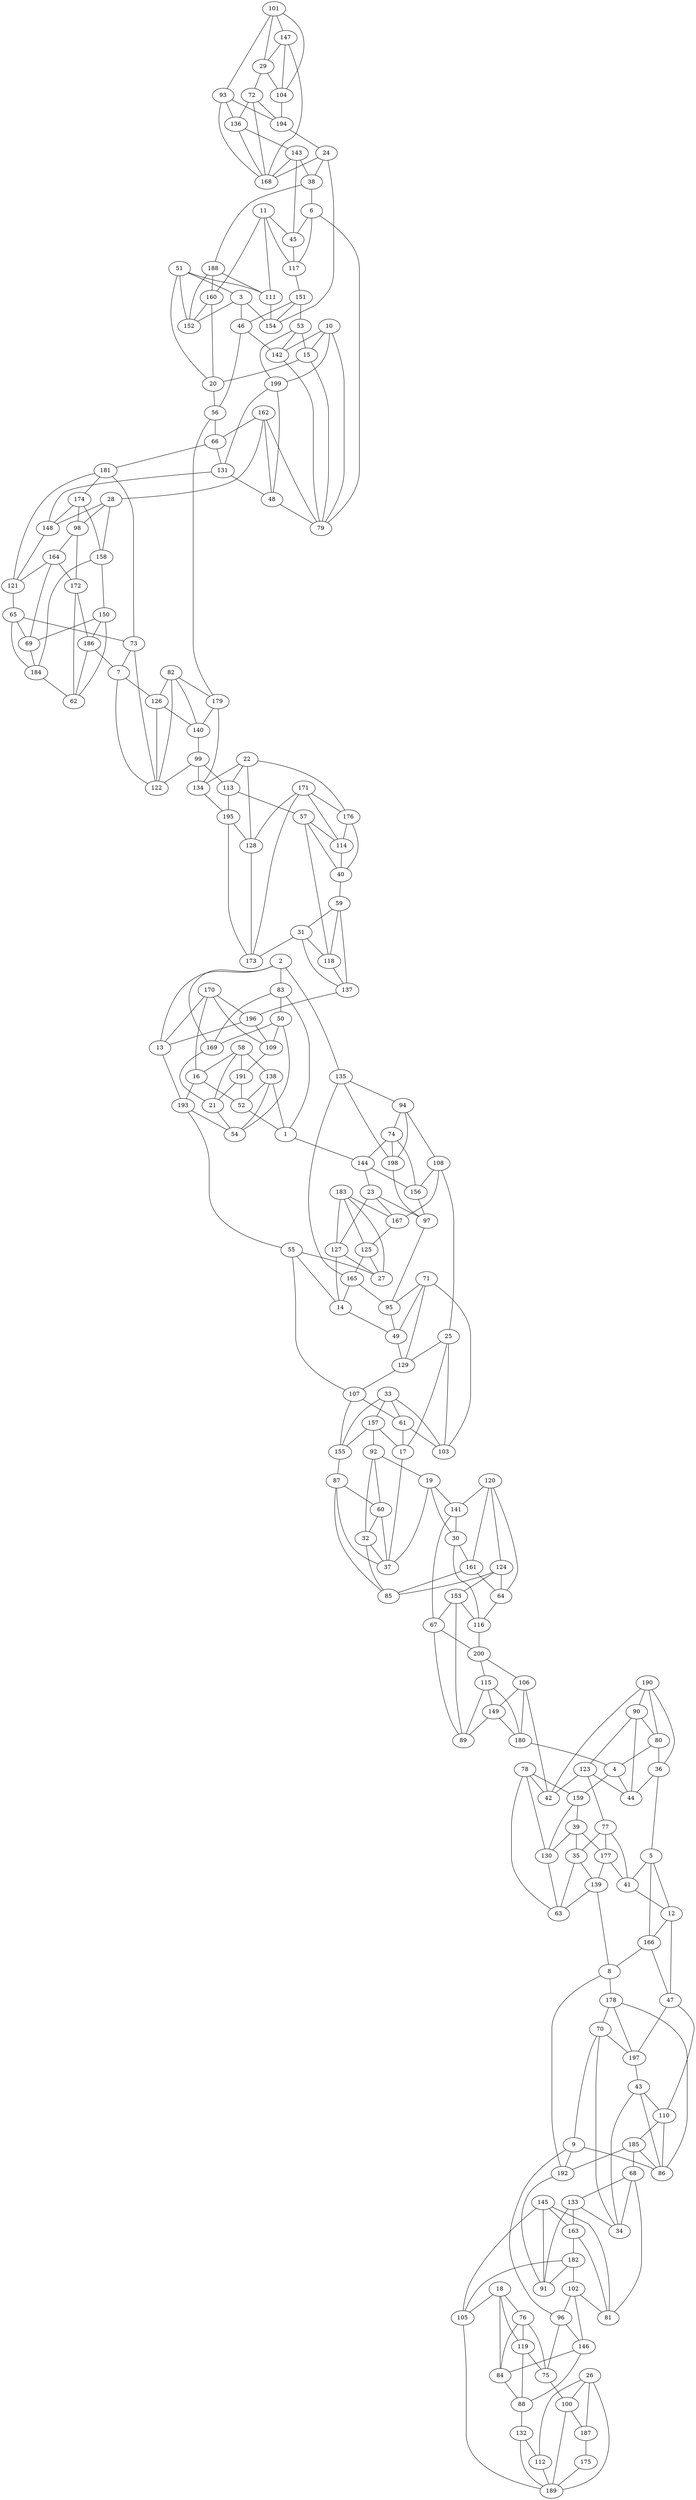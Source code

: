 graph G_1 {
    101;
    147;
    29;
    104;
    93;
    72;
    194;
    24;
    136;
    143;
    168;
    38;
    188;
    11;
    160;
    6;
    45;
    117;
    51;
    3;
    152;
    111;
    151;
    154;
    53;
    46;
    10;
    15;
    142;
    20;
    56;
    162;
    66;
    199;
    131;
    48;
    28;
    79;
    181;
    174;
    148;
    98;
    164;
    158;
    121;
    150;
    65;
    69;
    172;
    186;
    184;
    73;
    7;
    62;
    82;
    126;
    179;
    140;
    99;
    122;
    22;
    134;
    113;
    171;
    176;
    57;
    114;
    195;
    128;
    40;
    59;
    31;
    118;
    173;
    137;
    170;
    196;
    2;
    83;
    50;
    13;
    109;
    169;
    58;
    191;
    21;
    16;
    193;
    138;
    54;
    52;
    1;
    135;
    94;
    74;
    144;
    108;
    156;
    198;
    23;
    97;
    183;
    167;
    125;
    127;
    55;
    27;
    165;
    14;
    71;
    95;
    49;
    25;
    129;
    107;
    33;
    61;
    103;
    157;
    155;
    17;
    92;
    87;
    60;
    32;
    19;
    37;
    120;
    141;
    30;
    161;
    124;
    64;
    85;
    153;
    67;
    116;
    200;
    106;
    115;
    149;
    89;
    180;
    190;
    90;
    80;
    123;
    36;
    4;
    44;
    78;
    159;
    42;
    39;
    130;
    77;
    35;
    177;
    139;
    63;
    5;
    41;
    12;
    166;
    47;
    8;
    178;
    70;
    197;
    43;
    110;
    185;
    9;
    86;
    192;
    68;
    133;
    34;
    145;
    163;
    182;
    91;
    102;
    81;
    96;
    18;
    105;
    146;
    76;
    84;
    119;
    75;
    88;
    132;
    26;
    100;
    187;
    112;
    175;
    189;
    101 -- 147;
    101 -- 29;
    147 -- 29;
    101 -- 104;
    147 -- 104;
    29 -- 104;
    101 -- 93;
    29 -- 72;
    104 -- 194;
    93 -- 194;
    72 -- 194;
    194 -- 24;
    93 -- 136;
    72 -- 136;
    136 -- 143;
    147 -- 168;
    93 -- 168;
    72 -- 168;
    24 -- 168;
    136 -- 168;
    143 -- 168;
    24 -- 38;
    143 -- 38;
    38 -- 188;
    188 -- 160;
    11 -- 160;
    38 -- 6;
    143 -- 45;
    11 -- 45;
    6 -- 45;
    11 -- 117;
    6 -- 117;
    45 -- 117;
    51 -- 3;
    188 -- 152;
    160 -- 152;
    51 -- 152;
    3 -- 152;
    188 -- 111;
    11 -- 111;
    51 -- 111;
    117 -- 151;
    24 -- 154;
    3 -- 154;
    111 -- 154;
    151 -- 154;
    151 -- 53;
    3 -- 46;
    151 -- 46;
    53 -- 15;
    10 -- 15;
    53 -- 142;
    46 -- 142;
    10 -- 142;
    160 -- 20;
    51 -- 20;
    15 -- 20;
    46 -- 56;
    20 -- 56;
    56 -- 66;
    162 -- 66;
    53 -- 199;
    10 -- 199;
    66 -- 131;
    199 -- 131;
    162 -- 48;
    199 -- 48;
    131 -- 48;
    162 -- 28;
    6 -- 79;
    10 -- 79;
    15 -- 79;
    142 -- 79;
    162 -- 79;
    48 -- 79;
    66 -- 181;
    181 -- 174;
    131 -- 148;
    28 -- 148;
    174 -- 148;
    28 -- 98;
    174 -- 98;
    98 -- 164;
    28 -- 158;
    174 -- 158;
    181 -- 121;
    148 -- 121;
    164 -- 121;
    158 -- 150;
    121 -- 65;
    164 -- 69;
    150 -- 69;
    65 -- 69;
    98 -- 172;
    164 -- 172;
    150 -- 186;
    172 -- 186;
    158 -- 184;
    65 -- 184;
    69 -- 184;
    181 -- 73;
    65 -- 73;
    186 -- 7;
    73 -- 7;
    150 -- 62;
    172 -- 62;
    186 -- 62;
    184 -- 62;
    7 -- 126;
    82 -- 126;
    56 -- 179;
    82 -- 179;
    82 -- 140;
    126 -- 140;
    179 -- 140;
    140 -- 99;
    73 -- 122;
    7 -- 122;
    82 -- 122;
    126 -- 122;
    99 -- 122;
    179 -- 134;
    99 -- 134;
    22 -- 134;
    99 -- 113;
    22 -- 113;
    22 -- 176;
    171 -- 176;
    113 -- 57;
    171 -- 114;
    176 -- 114;
    57 -- 114;
    134 -- 195;
    113 -- 195;
    22 -- 128;
    171 -- 128;
    195 -- 128;
    176 -- 40;
    57 -- 40;
    114 -- 40;
    40 -- 59;
    59 -- 31;
    57 -- 118;
    59 -- 118;
    31 -- 118;
    171 -- 173;
    195 -- 173;
    128 -- 173;
    31 -- 173;
    59 -- 137;
    31 -- 137;
    118 -- 137;
    137 -- 196;
    170 -- 196;
    2 -- 83;
    83 -- 50;
    170 -- 13;
    196 -- 13;
    2 -- 13;
    170 -- 109;
    196 -- 109;
    50 -- 109;
    2 -- 169;
    83 -- 169;
    50 -- 169;
    109 -- 191;
    58 -- 191;
    169 -- 21;
    58 -- 21;
    191 -- 21;
    170 -- 16;
    58 -- 16;
    13 -- 193;
    16 -- 193;
    58 -- 138;
    50 -- 54;
    21 -- 54;
    193 -- 54;
    138 -- 54;
    191 -- 52;
    16 -- 52;
    138 -- 52;
    83 -- 1;
    138 -- 1;
    52 -- 1;
    2 -- 135;
    135 -- 94;
    94 -- 74;
    1 -- 144;
    74 -- 144;
    94 -- 108;
    74 -- 156;
    144 -- 156;
    108 -- 156;
    135 -- 198;
    94 -- 198;
    74 -- 198;
    144 -- 23;
    156 -- 97;
    198 -- 97;
    23 -- 97;
    108 -- 167;
    23 -- 167;
    183 -- 167;
    183 -- 125;
    167 -- 125;
    23 -- 127;
    183 -- 127;
    193 -- 55;
    183 -- 27;
    125 -- 27;
    127 -- 27;
    55 -- 27;
    135 -- 165;
    125 -- 165;
    127 -- 14;
    55 -- 14;
    165 -- 14;
    97 -- 95;
    165 -- 95;
    71 -- 95;
    14 -- 49;
    71 -- 49;
    95 -- 49;
    108 -- 25;
    71 -- 129;
    49 -- 129;
    25 -- 129;
    55 -- 107;
    129 -- 107;
    107 -- 61;
    33 -- 61;
    71 -- 103;
    25 -- 103;
    33 -- 103;
    61 -- 103;
    33 -- 157;
    107 -- 155;
    33 -- 155;
    157 -- 155;
    25 -- 17;
    61 -- 17;
    157 -- 17;
    157 -- 92;
    155 -- 87;
    92 -- 60;
    87 -- 60;
    92 -- 32;
    60 -- 32;
    92 -- 19;
    17 -- 37;
    87 -- 37;
    60 -- 37;
    32 -- 37;
    19 -- 37;
    19 -- 141;
    120 -- 141;
    19 -- 30;
    141 -- 30;
    120 -- 161;
    30 -- 161;
    120 -- 124;
    120 -- 64;
    161 -- 64;
    124 -- 64;
    87 -- 85;
    32 -- 85;
    161 -- 85;
    124 -- 85;
    124 -- 153;
    141 -- 67;
    153 -- 67;
    30 -- 116;
    64 -- 116;
    153 -- 116;
    67 -- 200;
    116 -- 200;
    200 -- 106;
    200 -- 115;
    106 -- 149;
    115 -- 149;
    153 -- 89;
    67 -- 89;
    115 -- 89;
    149 -- 89;
    106 -- 180;
    115 -- 180;
    149 -- 180;
    190 -- 90;
    190 -- 80;
    90 -- 80;
    90 -- 123;
    190 -- 36;
    80 -- 36;
    180 -- 4;
    80 -- 4;
    90 -- 44;
    123 -- 44;
    36 -- 44;
    4 -- 44;
    4 -- 159;
    78 -- 159;
    106 -- 42;
    190 -- 42;
    123 -- 42;
    78 -- 42;
    159 -- 39;
    78 -- 130;
    159 -- 130;
    39 -- 130;
    123 -- 77;
    39 -- 35;
    77 -- 35;
    39 -- 177;
    77 -- 177;
    35 -- 139;
    177 -- 139;
    78 -- 63;
    130 -- 63;
    35 -- 63;
    139 -- 63;
    36 -- 5;
    77 -- 41;
    177 -- 41;
    5 -- 41;
    5 -- 12;
    41 -- 12;
    5 -- 166;
    12 -- 166;
    12 -- 47;
    166 -- 47;
    139 -- 8;
    166 -- 8;
    8 -- 178;
    178 -- 70;
    47 -- 197;
    178 -- 197;
    70 -- 197;
    197 -- 43;
    47 -- 110;
    43 -- 110;
    110 -- 185;
    70 -- 9;
    178 -- 86;
    43 -- 86;
    110 -- 86;
    185 -- 86;
    9 -- 86;
    8 -- 192;
    185 -- 192;
    9 -- 192;
    185 -- 68;
    68 -- 133;
    70 -- 34;
    43 -- 34;
    68 -- 34;
    133 -- 34;
    133 -- 163;
    145 -- 163;
    163 -- 182;
    192 -- 91;
    133 -- 91;
    145 -- 91;
    182 -- 91;
    182 -- 102;
    68 -- 81;
    145 -- 81;
    163 -- 81;
    102 -- 81;
    9 -- 96;
    102 -- 96;
    145 -- 105;
    182 -- 105;
    18 -- 105;
    102 -- 146;
    96 -- 146;
    18 -- 76;
    18 -- 84;
    146 -- 84;
    76 -- 84;
    18 -- 119;
    76 -- 119;
    96 -- 75;
    76 -- 75;
    119 -- 75;
    146 -- 88;
    84 -- 88;
    119 -- 88;
    88 -- 132;
    75 -- 100;
    26 -- 100;
    26 -- 187;
    100 -- 187;
    132 -- 112;
    26 -- 112;
    187 -- 175;
    105 -- 189;
    132 -- 189;
    26 -- 189;
    100 -- 189;
    112 -- 189;
    175 -- 189;
}